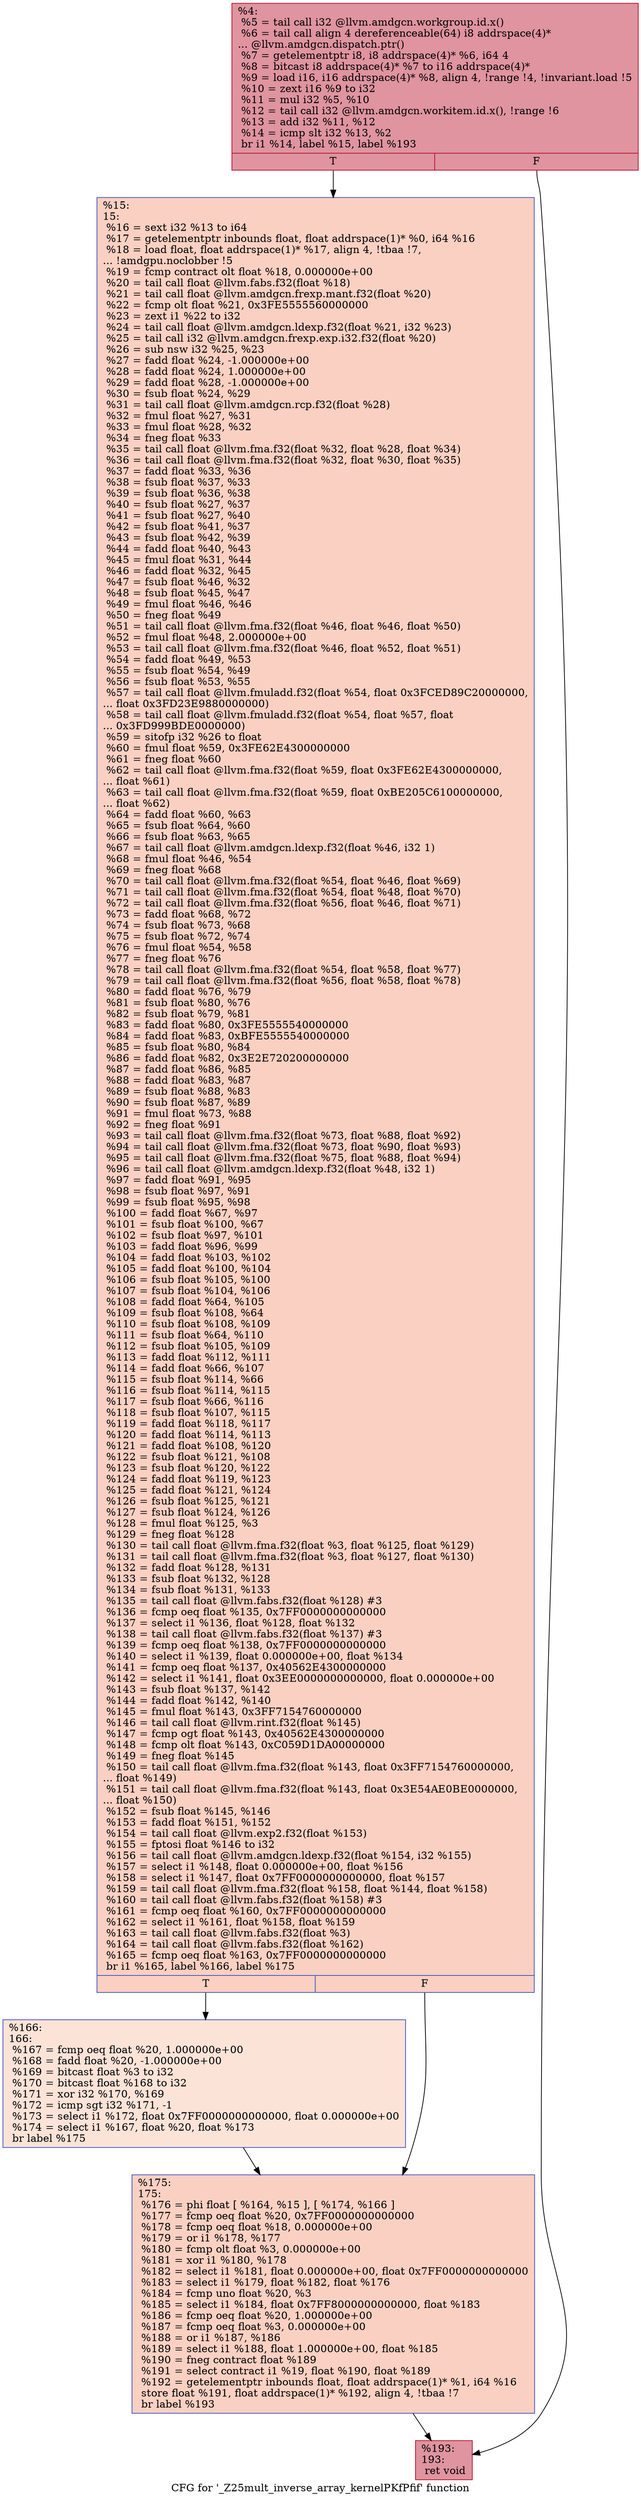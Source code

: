 digraph "CFG for '_Z25mult_inverse_array_kernelPKfPfif' function" {
	label="CFG for '_Z25mult_inverse_array_kernelPKfPfif' function";

	Node0x468f280 [shape=record,color="#b70d28ff", style=filled, fillcolor="#b70d2870",label="{%4:\l  %5 = tail call i32 @llvm.amdgcn.workgroup.id.x()\l  %6 = tail call align 4 dereferenceable(64) i8 addrspace(4)*\l... @llvm.amdgcn.dispatch.ptr()\l  %7 = getelementptr i8, i8 addrspace(4)* %6, i64 4\l  %8 = bitcast i8 addrspace(4)* %7 to i16 addrspace(4)*\l  %9 = load i16, i16 addrspace(4)* %8, align 4, !range !4, !invariant.load !5\l  %10 = zext i16 %9 to i32\l  %11 = mul i32 %5, %10\l  %12 = tail call i32 @llvm.amdgcn.workitem.id.x(), !range !6\l  %13 = add i32 %11, %12\l  %14 = icmp slt i32 %13, %2\l  br i1 %14, label %15, label %193\l|{<s0>T|<s1>F}}"];
	Node0x468f280:s0 -> Node0x46911d0;
	Node0x468f280:s1 -> Node0x4691260;
	Node0x46911d0 [shape=record,color="#3d50c3ff", style=filled, fillcolor="#f3947570",label="{%15:\l15:                                               \l  %16 = sext i32 %13 to i64\l  %17 = getelementptr inbounds float, float addrspace(1)* %0, i64 %16\l  %18 = load float, float addrspace(1)* %17, align 4, !tbaa !7,\l... !amdgpu.noclobber !5\l  %19 = fcmp contract olt float %18, 0.000000e+00\l  %20 = tail call float @llvm.fabs.f32(float %18)\l  %21 = tail call float @llvm.amdgcn.frexp.mant.f32(float %20)\l  %22 = fcmp olt float %21, 0x3FE5555560000000\l  %23 = zext i1 %22 to i32\l  %24 = tail call float @llvm.amdgcn.ldexp.f32(float %21, i32 %23)\l  %25 = tail call i32 @llvm.amdgcn.frexp.exp.i32.f32(float %20)\l  %26 = sub nsw i32 %25, %23\l  %27 = fadd float %24, -1.000000e+00\l  %28 = fadd float %24, 1.000000e+00\l  %29 = fadd float %28, -1.000000e+00\l  %30 = fsub float %24, %29\l  %31 = tail call float @llvm.amdgcn.rcp.f32(float %28)\l  %32 = fmul float %27, %31\l  %33 = fmul float %28, %32\l  %34 = fneg float %33\l  %35 = tail call float @llvm.fma.f32(float %32, float %28, float %34)\l  %36 = tail call float @llvm.fma.f32(float %32, float %30, float %35)\l  %37 = fadd float %33, %36\l  %38 = fsub float %37, %33\l  %39 = fsub float %36, %38\l  %40 = fsub float %27, %37\l  %41 = fsub float %27, %40\l  %42 = fsub float %41, %37\l  %43 = fsub float %42, %39\l  %44 = fadd float %40, %43\l  %45 = fmul float %31, %44\l  %46 = fadd float %32, %45\l  %47 = fsub float %46, %32\l  %48 = fsub float %45, %47\l  %49 = fmul float %46, %46\l  %50 = fneg float %49\l  %51 = tail call float @llvm.fma.f32(float %46, float %46, float %50)\l  %52 = fmul float %48, 2.000000e+00\l  %53 = tail call float @llvm.fma.f32(float %46, float %52, float %51)\l  %54 = fadd float %49, %53\l  %55 = fsub float %54, %49\l  %56 = fsub float %53, %55\l  %57 = tail call float @llvm.fmuladd.f32(float %54, float 0x3FCED89C20000000,\l... float 0x3FD23E9880000000)\l  %58 = tail call float @llvm.fmuladd.f32(float %54, float %57, float\l... 0x3FD999BDE0000000)\l  %59 = sitofp i32 %26 to float\l  %60 = fmul float %59, 0x3FE62E4300000000\l  %61 = fneg float %60\l  %62 = tail call float @llvm.fma.f32(float %59, float 0x3FE62E4300000000,\l... float %61)\l  %63 = tail call float @llvm.fma.f32(float %59, float 0xBE205C6100000000,\l... float %62)\l  %64 = fadd float %60, %63\l  %65 = fsub float %64, %60\l  %66 = fsub float %63, %65\l  %67 = tail call float @llvm.amdgcn.ldexp.f32(float %46, i32 1)\l  %68 = fmul float %46, %54\l  %69 = fneg float %68\l  %70 = tail call float @llvm.fma.f32(float %54, float %46, float %69)\l  %71 = tail call float @llvm.fma.f32(float %54, float %48, float %70)\l  %72 = tail call float @llvm.fma.f32(float %56, float %46, float %71)\l  %73 = fadd float %68, %72\l  %74 = fsub float %73, %68\l  %75 = fsub float %72, %74\l  %76 = fmul float %54, %58\l  %77 = fneg float %76\l  %78 = tail call float @llvm.fma.f32(float %54, float %58, float %77)\l  %79 = tail call float @llvm.fma.f32(float %56, float %58, float %78)\l  %80 = fadd float %76, %79\l  %81 = fsub float %80, %76\l  %82 = fsub float %79, %81\l  %83 = fadd float %80, 0x3FE5555540000000\l  %84 = fadd float %83, 0xBFE5555540000000\l  %85 = fsub float %80, %84\l  %86 = fadd float %82, 0x3E2E720200000000\l  %87 = fadd float %86, %85\l  %88 = fadd float %83, %87\l  %89 = fsub float %88, %83\l  %90 = fsub float %87, %89\l  %91 = fmul float %73, %88\l  %92 = fneg float %91\l  %93 = tail call float @llvm.fma.f32(float %73, float %88, float %92)\l  %94 = tail call float @llvm.fma.f32(float %73, float %90, float %93)\l  %95 = tail call float @llvm.fma.f32(float %75, float %88, float %94)\l  %96 = tail call float @llvm.amdgcn.ldexp.f32(float %48, i32 1)\l  %97 = fadd float %91, %95\l  %98 = fsub float %97, %91\l  %99 = fsub float %95, %98\l  %100 = fadd float %67, %97\l  %101 = fsub float %100, %67\l  %102 = fsub float %97, %101\l  %103 = fadd float %96, %99\l  %104 = fadd float %103, %102\l  %105 = fadd float %100, %104\l  %106 = fsub float %105, %100\l  %107 = fsub float %104, %106\l  %108 = fadd float %64, %105\l  %109 = fsub float %108, %64\l  %110 = fsub float %108, %109\l  %111 = fsub float %64, %110\l  %112 = fsub float %105, %109\l  %113 = fadd float %112, %111\l  %114 = fadd float %66, %107\l  %115 = fsub float %114, %66\l  %116 = fsub float %114, %115\l  %117 = fsub float %66, %116\l  %118 = fsub float %107, %115\l  %119 = fadd float %118, %117\l  %120 = fadd float %114, %113\l  %121 = fadd float %108, %120\l  %122 = fsub float %121, %108\l  %123 = fsub float %120, %122\l  %124 = fadd float %119, %123\l  %125 = fadd float %121, %124\l  %126 = fsub float %125, %121\l  %127 = fsub float %124, %126\l  %128 = fmul float %125, %3\l  %129 = fneg float %128\l  %130 = tail call float @llvm.fma.f32(float %3, float %125, float %129)\l  %131 = tail call float @llvm.fma.f32(float %3, float %127, float %130)\l  %132 = fadd float %128, %131\l  %133 = fsub float %132, %128\l  %134 = fsub float %131, %133\l  %135 = tail call float @llvm.fabs.f32(float %128) #3\l  %136 = fcmp oeq float %135, 0x7FF0000000000000\l  %137 = select i1 %136, float %128, float %132\l  %138 = tail call float @llvm.fabs.f32(float %137) #3\l  %139 = fcmp oeq float %138, 0x7FF0000000000000\l  %140 = select i1 %139, float 0.000000e+00, float %134\l  %141 = fcmp oeq float %137, 0x40562E4300000000\l  %142 = select i1 %141, float 0x3EE0000000000000, float 0.000000e+00\l  %143 = fsub float %137, %142\l  %144 = fadd float %142, %140\l  %145 = fmul float %143, 0x3FF7154760000000\l  %146 = tail call float @llvm.rint.f32(float %145)\l  %147 = fcmp ogt float %143, 0x40562E4300000000\l  %148 = fcmp olt float %143, 0xC059D1DA00000000\l  %149 = fneg float %145\l  %150 = tail call float @llvm.fma.f32(float %143, float 0x3FF7154760000000,\l... float %149)\l  %151 = tail call float @llvm.fma.f32(float %143, float 0x3E54AE0BE0000000,\l... float %150)\l  %152 = fsub float %145, %146\l  %153 = fadd float %151, %152\l  %154 = tail call float @llvm.exp2.f32(float %153)\l  %155 = fptosi float %146 to i32\l  %156 = tail call float @llvm.amdgcn.ldexp.f32(float %154, i32 %155)\l  %157 = select i1 %148, float 0.000000e+00, float %156\l  %158 = select i1 %147, float 0x7FF0000000000000, float %157\l  %159 = tail call float @llvm.fma.f32(float %158, float %144, float %158)\l  %160 = tail call float @llvm.fabs.f32(float %158) #3\l  %161 = fcmp oeq float %160, 0x7FF0000000000000\l  %162 = select i1 %161, float %158, float %159\l  %163 = tail call float @llvm.fabs.f32(float %3)\l  %164 = tail call float @llvm.fabs.f32(float %162)\l  %165 = fcmp oeq float %163, 0x7FF0000000000000\l  br i1 %165, label %166, label %175\l|{<s0>T|<s1>F}}"];
	Node0x46911d0:s0 -> Node0x469a470;
	Node0x46911d0:s1 -> Node0x469a4c0;
	Node0x469a470 [shape=record,color="#3d50c3ff", style=filled, fillcolor="#f6bfa670",label="{%166:\l166:                                              \l  %167 = fcmp oeq float %20, 1.000000e+00\l  %168 = fadd float %20, -1.000000e+00\l  %169 = bitcast float %3 to i32\l  %170 = bitcast float %168 to i32\l  %171 = xor i32 %170, %169\l  %172 = icmp sgt i32 %171, -1\l  %173 = select i1 %172, float 0x7FF0000000000000, float 0.000000e+00\l  %174 = select i1 %167, float %20, float %173\l  br label %175\l}"];
	Node0x469a470 -> Node0x469a4c0;
	Node0x469a4c0 [shape=record,color="#3d50c3ff", style=filled, fillcolor="#f3947570",label="{%175:\l175:                                              \l  %176 = phi float [ %164, %15 ], [ %174, %166 ]\l  %177 = fcmp oeq float %20, 0x7FF0000000000000\l  %178 = fcmp oeq float %18, 0.000000e+00\l  %179 = or i1 %178, %177\l  %180 = fcmp olt float %3, 0.000000e+00\l  %181 = xor i1 %180, %178\l  %182 = select i1 %181, float 0.000000e+00, float 0x7FF0000000000000\l  %183 = select i1 %179, float %182, float %176\l  %184 = fcmp uno float %20, %3\l  %185 = select i1 %184, float 0x7FF8000000000000, float %183\l  %186 = fcmp oeq float %20, 1.000000e+00\l  %187 = fcmp oeq float %3, 0.000000e+00\l  %188 = or i1 %187, %186\l  %189 = select i1 %188, float 1.000000e+00, float %185\l  %190 = fneg contract float %189\l  %191 = select contract i1 %19, float %190, float %189\l  %192 = getelementptr inbounds float, float addrspace(1)* %1, i64 %16\l  store float %191, float addrspace(1)* %192, align 4, !tbaa !7\l  br label %193\l}"];
	Node0x469a4c0 -> Node0x4691260;
	Node0x4691260 [shape=record,color="#b70d28ff", style=filled, fillcolor="#b70d2870",label="{%193:\l193:                                              \l  ret void\l}"];
}
